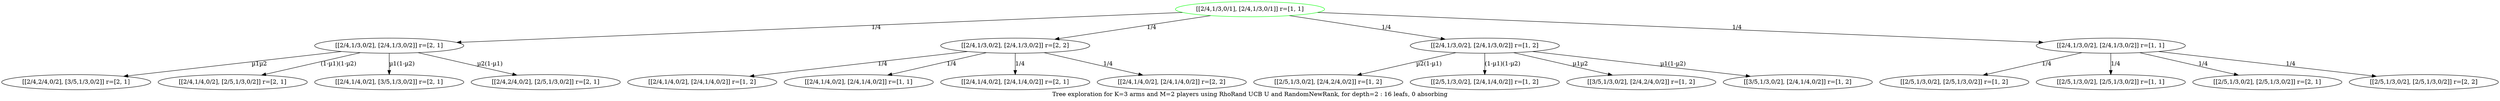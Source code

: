 digraph {
	overlap=false
	label="Tree exploration for K=3 arms and M=2 players using RhoRand UCB U and RandomNewRank, for depth=2 : 16 leafs, 0 absorbing"
	0 [label="[[2/4,1/3,0/1], [2/4,1/3,0/1]] r=[1, 1]" color=green]
	0 -> 1 [label="1/4" color=black]
	0 -> 2 [label="1/4" color=black]
	0 -> 3 [label="1/4" color=black]
	0 -> 4 [label="1/4" color=black]
	1 [label="[[2/4,1/3,0/2], [2/4,1/3,0/2]] r=[2, 1]"]
	1 -> 5 [label="µ1µ2" color=black]
	1 -> 6 [label="(1-µ1)(1-µ2)" color=black]
	1 -> 7 [label="µ1(1-µ2)" color=black]
	1 -> 8 [label="µ2(1-µ1)" color=black]
	2 [label="[[2/4,1/3,0/2], [2/4,1/3,0/2]] r=[2, 2]"]
	2 -> 9 [label="1/4" color=black]
	2 -> 10 [label="1/4" color=black]
	2 -> 11 [label="1/4" color=black]
	2 -> 12 [label="1/4" color=black]
	3 [label="[[2/4,1/3,0/2], [2/4,1/3,0/2]] r=[1, 2]"]
	3 -> 13 [label="µ2(1-µ1)" color=black]
	3 -> 14 [label="(1-µ1)(1-µ2)" color=black]
	3 -> 15 [label="µ1µ2" color=black]
	3 -> 16 [label="µ1(1-µ2)" color=black]
	4 [label="[[2/4,1/3,0/2], [2/4,1/3,0/2]] r=[1, 1]"]
	4 -> 17 [label="1/4" color=black]
	4 -> 18 [label="1/4" color=black]
	4 -> 19 [label="1/4" color=black]
	4 -> 20 [label="1/4" color=black]
	5 [label="[[2/4,2/4,0/2], [3/5,1/3,0/2]] r=[2, 1]"]
	6 [label="[[2/4,1/4,0/2], [2/5,1/3,0/2]] r=[2, 1]"]
	7 [label="[[2/4,1/4,0/2], [3/5,1/3,0/2]] r=[2, 1]"]
	8 [label="[[2/4,2/4,0/2], [2/5,1/3,0/2]] r=[2, 1]"]
	9 [label="[[2/4,1/4,0/2], [2/4,1/4,0/2]] r=[1, 2]"]
	10 [label="[[2/4,1/4,0/2], [2/4,1/4,0/2]] r=[1, 1]"]
	11 [label="[[2/4,1/4,0/2], [2/4,1/4,0/2]] r=[2, 1]"]
	12 [label="[[2/4,1/4,0/2], [2/4,1/4,0/2]] r=[2, 2]"]
	13 [label="[[2/5,1/3,0/2], [2/4,2/4,0/2]] r=[1, 2]"]
	14 [label="[[2/5,1/3,0/2], [2/4,1/4,0/2]] r=[1, 2]"]
	15 [label="[[3/5,1/3,0/2], [2/4,2/4,0/2]] r=[1, 2]"]
	16 [label="[[3/5,1/3,0/2], [2/4,1/4,0/2]] r=[1, 2]"]
	17 [label="[[2/5,1/3,0/2], [2/5,1/3,0/2]] r=[1, 2]"]
	18 [label="[[2/5,1/3,0/2], [2/5,1/3,0/2]] r=[1, 1]"]
	19 [label="[[2/5,1/3,0/2], [2/5,1/3,0/2]] r=[2, 1]"]
	20 [label="[[2/5,1/3,0/2], [2/5,1/3,0/2]] r=[2, 2]"]
}
